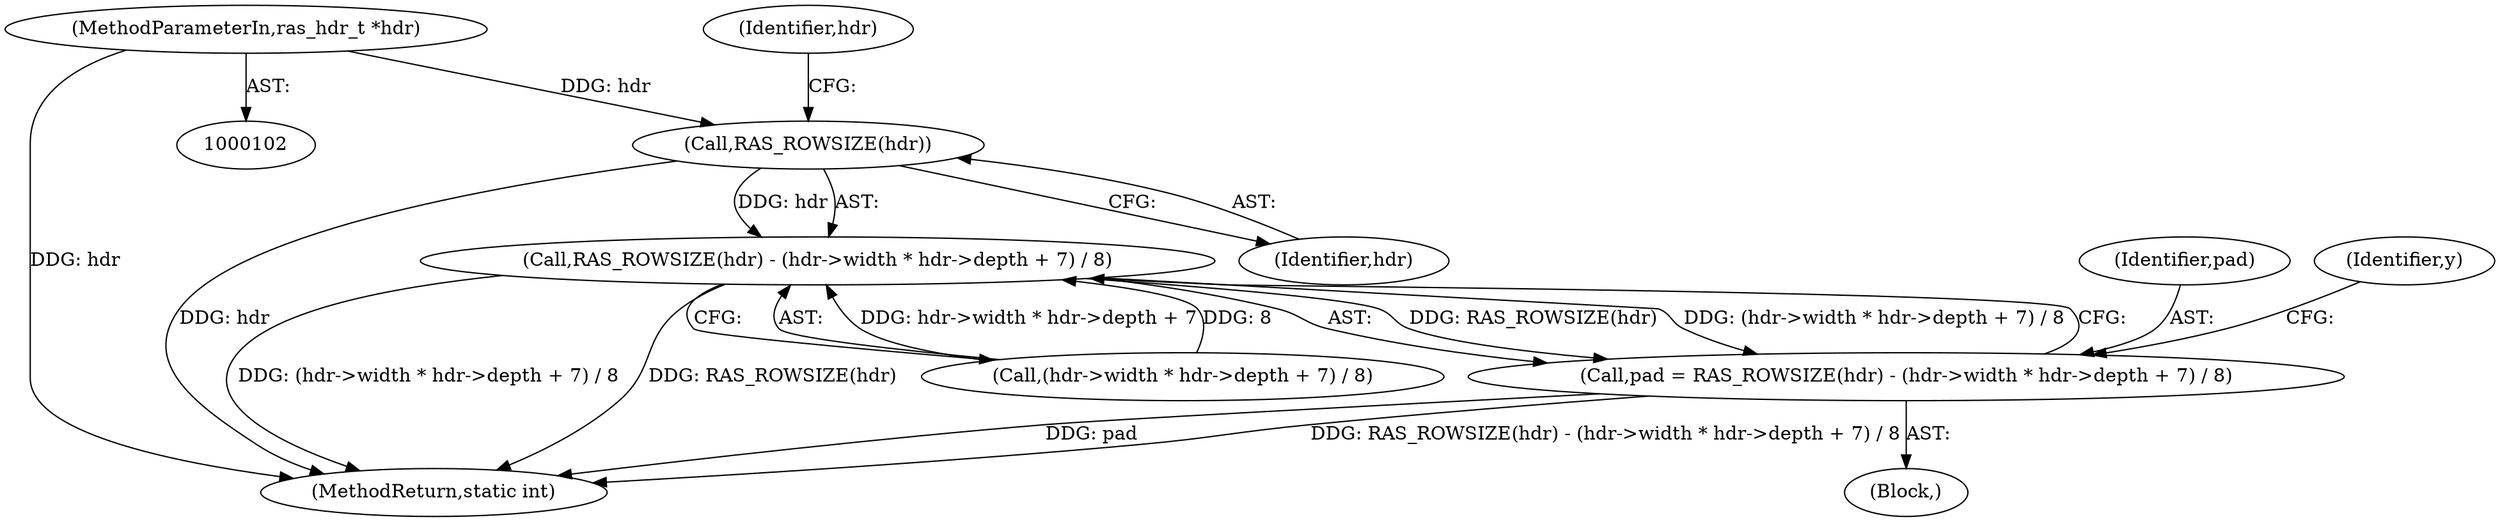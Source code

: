 digraph "0_jasper_411a4068f8c464e883358bf403a3e25158863823_0@pointer" {
"1000104" [label="(MethodParameterIn,ras_hdr_t *hdr)"];
"1000166" [label="(Call,RAS_ROWSIZE(hdr))"];
"1000165" [label="(Call,RAS_ROWSIZE(hdr) - (hdr->width * hdr->depth + 7) / 8)"];
"1000163" [label="(Call,pad = RAS_ROWSIZE(hdr) - (hdr->width * hdr->depth + 7) / 8)"];
"1000163" [label="(Call,pad = RAS_ROWSIZE(hdr) - (hdr->width * hdr->depth + 7) / 8)"];
"1000166" [label="(Call,RAS_ROWSIZE(hdr))"];
"1000380" [label="(MethodReturn,static int)"];
"1000107" [label="(Block,)"];
"1000164" [label="(Identifier,pad)"];
"1000172" [label="(Identifier,hdr)"];
"1000181" [label="(Identifier,y)"];
"1000167" [label="(Identifier,hdr)"];
"1000104" [label="(MethodParameterIn,ras_hdr_t *hdr)"];
"1000168" [label="(Call,(hdr->width * hdr->depth + 7) / 8)"];
"1000165" [label="(Call,RAS_ROWSIZE(hdr) - (hdr->width * hdr->depth + 7) / 8)"];
"1000104" -> "1000102"  [label="AST: "];
"1000104" -> "1000380"  [label="DDG: hdr"];
"1000104" -> "1000166"  [label="DDG: hdr"];
"1000166" -> "1000165"  [label="AST: "];
"1000166" -> "1000167"  [label="CFG: "];
"1000167" -> "1000166"  [label="AST: "];
"1000172" -> "1000166"  [label="CFG: "];
"1000166" -> "1000380"  [label="DDG: hdr"];
"1000166" -> "1000165"  [label="DDG: hdr"];
"1000165" -> "1000163"  [label="AST: "];
"1000165" -> "1000168"  [label="CFG: "];
"1000168" -> "1000165"  [label="AST: "];
"1000163" -> "1000165"  [label="CFG: "];
"1000165" -> "1000380"  [label="DDG: (hdr->width * hdr->depth + 7) / 8"];
"1000165" -> "1000380"  [label="DDG: RAS_ROWSIZE(hdr)"];
"1000165" -> "1000163"  [label="DDG: RAS_ROWSIZE(hdr)"];
"1000165" -> "1000163"  [label="DDG: (hdr->width * hdr->depth + 7) / 8"];
"1000168" -> "1000165"  [label="DDG: hdr->width * hdr->depth + 7"];
"1000168" -> "1000165"  [label="DDG: 8"];
"1000163" -> "1000107"  [label="AST: "];
"1000164" -> "1000163"  [label="AST: "];
"1000181" -> "1000163"  [label="CFG: "];
"1000163" -> "1000380"  [label="DDG: pad"];
"1000163" -> "1000380"  [label="DDG: RAS_ROWSIZE(hdr) - (hdr->width * hdr->depth + 7) / 8"];
}

